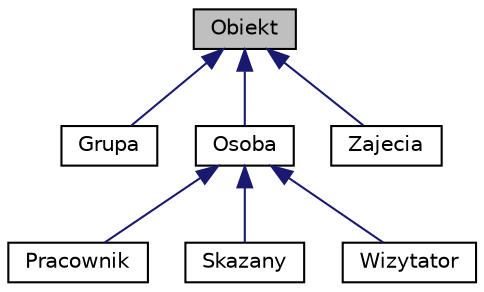 digraph "Obiekt"
{
 // LATEX_PDF_SIZE
  edge [fontname="Helvetica",fontsize="10",labelfontname="Helvetica",labelfontsize="10"];
  node [fontname="Helvetica",fontsize="10",shape=record];
  Node1 [label="Obiekt",height=0.2,width=0.4,color="black", fillcolor="grey75", style="filled", fontcolor="black",tooltip="Struktura przedstawiajaca najbardizej podstawowy obiekt bazy danych."];
  Node1 -> Node2 [dir="back",color="midnightblue",fontsize="10",style="solid",fontname="Helvetica"];
  Node2 [label="Grupa",height=0.2,width=0.4,color="black", fillcolor="white", style="filled",URL="$structGrupa.html",tooltip="Struktura ktora przedstawia grupe zajeciowa o polach jak w bazie danych."];
  Node1 -> Node3 [dir="back",color="midnightblue",fontsize="10",style="solid",fontname="Helvetica"];
  Node3 [label="Osoba",height=0.2,width=0.4,color="black", fillcolor="white", style="filled",URL="$structOsoba.html",tooltip="Klasa reprezentujaca osobe."];
  Node3 -> Node4 [dir="back",color="midnightblue",fontsize="10",style="solid",fontname="Helvetica"];
  Node4 [label="Pracownik",height=0.2,width=0.4,color="black", fillcolor="white", style="filled",URL="$structPracownik.html",tooltip="Struktura reprezentujaca pracownika wiezienia."];
  Node3 -> Node5 [dir="back",color="midnightblue",fontsize="10",style="solid",fontname="Helvetica"];
  Node5 [label="Skazany",height=0.2,width=0.4,color="black", fillcolor="white", style="filled",URL="$structSkazany.html",tooltip="Struktura reprezentujaca skazanego."];
  Node3 -> Node6 [dir="back",color="midnightblue",fontsize="10",style="solid",fontname="Helvetica"];
  Node6 [label="Wizytator",height=0.2,width=0.4,color="black", fillcolor="white", style="filled",URL="$structWizytator.html",tooltip="Struktura reprezentujaca wizytatora."];
  Node1 -> Node7 [dir="back",color="midnightblue",fontsize="10",style="solid",fontname="Helvetica"];
  Node7 [label="Zajecia",height=0.2,width=0.4,color="black", fillcolor="white", style="filled",URL="$structZajecia.html",tooltip="Struktura reprezentujaca zajecia resocjalizacyjne."];
}
